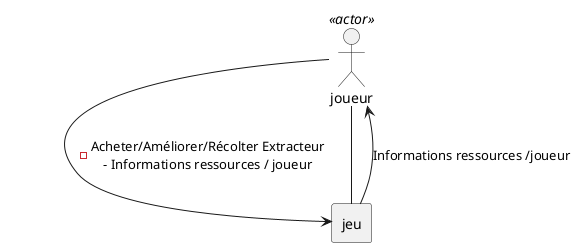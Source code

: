 @startuml
actor joueur << actor >>
agent jeu
jeu --> joueur : Informations ressources /joueur

joueur --> jeu :  - Acheter/Améliorer/Récolter Extracteur \n- Informations ressources / joueur

joueur -- jeu
@enduml